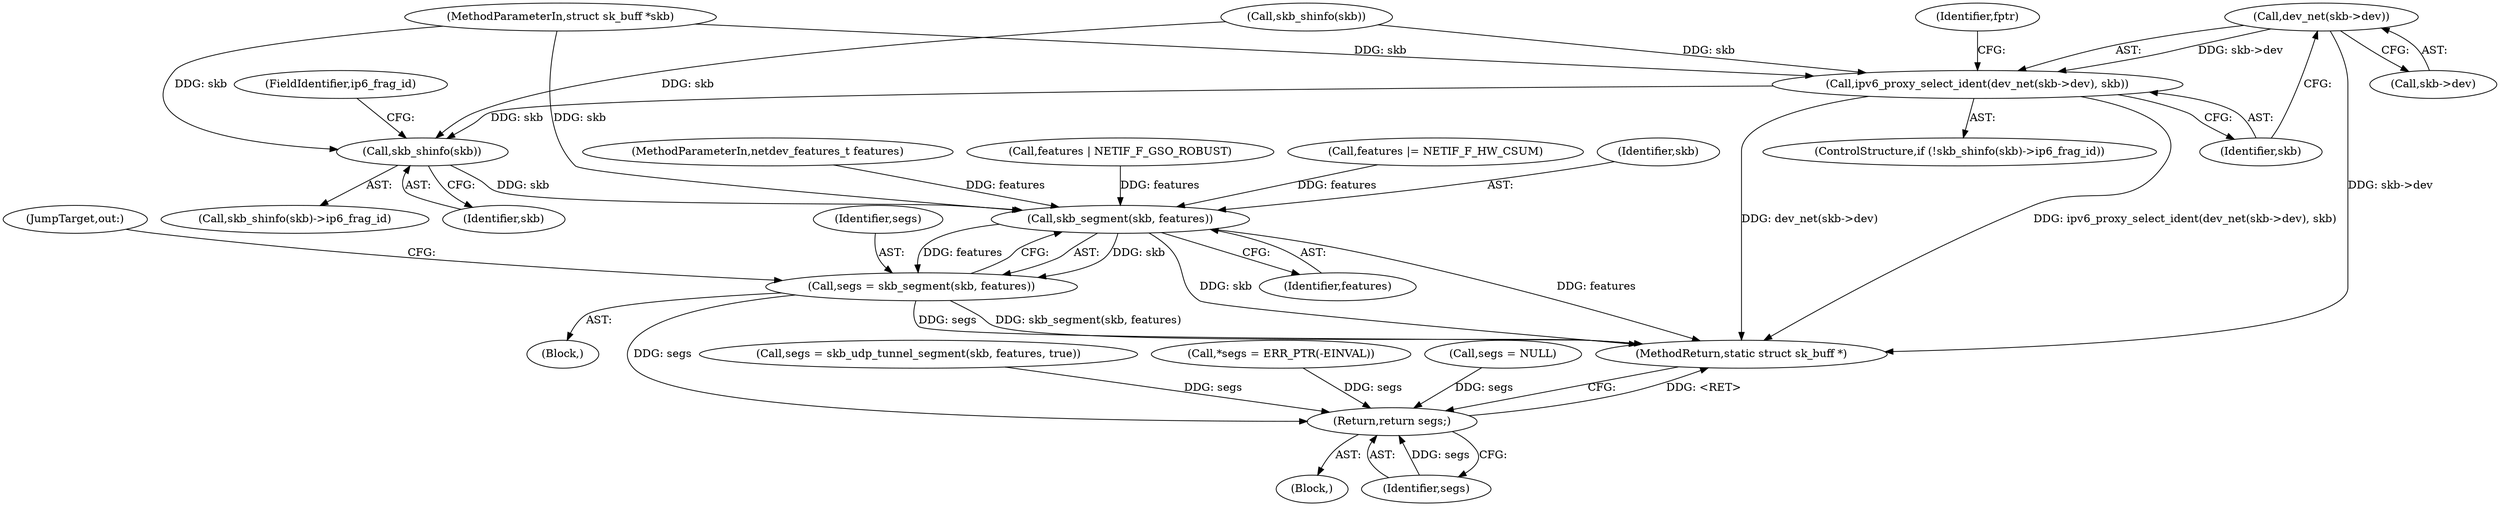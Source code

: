 digraph "0_linux_2423496af35d94a87156b063ea5cedffc10a70a1_2@pointer" {
"1000382" [label="(Call,dev_net(skb->dev))"];
"1000381" [label="(Call,ipv6_proxy_select_ident(dev_net(skb->dev), skb))"];
"1000392" [label="(Call,skb_shinfo(skb))"];
"1000397" [label="(Call,skb_segment(skb, features))"];
"1000395" [label="(Call,segs = skb_segment(skb, features))"];
"1000401" [label="(Return,return segs;)"];
"1000382" [label="(Call,dev_net(skb->dev))"];
"1000198" [label="(Block,)"];
"1000401" [label="(Return,return segs;)"];
"1000191" [label="(Call,segs = skb_udp_tunnel_segment(skb, features, true))"];
"1000398" [label="(Identifier,skb)"];
"1000386" [label="(Identifier,skb)"];
"1000381" [label="(Call,ipv6_proxy_select_ident(dev_net(skb->dev), skb))"];
"1000109" [label="(MethodParameterIn,netdev_features_t features)"];
"1000110" [label="(Block,)"];
"1000148" [label="(Call,features | NETIF_F_GSO_ROBUST)"];
"1000108" [label="(MethodParameterIn,struct sk_buff *skb)"];
"1000391" [label="(Call,skb_shinfo(skb)->ip6_frag_id)"];
"1000393" [label="(Identifier,skb)"];
"1000375" [label="(ControlStructure,if (!skb_shinfo(skb)->ip6_frag_id))"];
"1000396" [label="(Identifier,segs)"];
"1000402" [label="(Identifier,segs)"];
"1000112" [label="(Call,*segs = ERR_PTR(-EINVAL))"];
"1000397" [label="(Call,skb_segment(skb, features))"];
"1000400" [label="(JumpTarget,out:)"];
"1000399" [label="(Identifier,features)"];
"1000383" [label="(Call,skb->dev)"];
"1000268" [label="(Call,features |= NETIF_F_HW_CSUM)"];
"1000174" [label="(Call,segs = NULL)"];
"1000394" [label="(FieldIdentifier,ip6_frag_id)"];
"1000395" [label="(Call,segs = skb_segment(skb, features))"];
"1000403" [label="(MethodReturn,static struct sk_buff *)"];
"1000389" [label="(Identifier,fptr)"];
"1000378" [label="(Call,skb_shinfo(skb))"];
"1000392" [label="(Call,skb_shinfo(skb))"];
"1000382" -> "1000381"  [label="AST: "];
"1000382" -> "1000383"  [label="CFG: "];
"1000383" -> "1000382"  [label="AST: "];
"1000386" -> "1000382"  [label="CFG: "];
"1000382" -> "1000403"  [label="DDG: skb->dev"];
"1000382" -> "1000381"  [label="DDG: skb->dev"];
"1000381" -> "1000375"  [label="AST: "];
"1000381" -> "1000386"  [label="CFG: "];
"1000386" -> "1000381"  [label="AST: "];
"1000389" -> "1000381"  [label="CFG: "];
"1000381" -> "1000403"  [label="DDG: dev_net(skb->dev)"];
"1000381" -> "1000403"  [label="DDG: ipv6_proxy_select_ident(dev_net(skb->dev), skb)"];
"1000378" -> "1000381"  [label="DDG: skb"];
"1000108" -> "1000381"  [label="DDG: skb"];
"1000381" -> "1000392"  [label="DDG: skb"];
"1000392" -> "1000391"  [label="AST: "];
"1000392" -> "1000393"  [label="CFG: "];
"1000393" -> "1000392"  [label="AST: "];
"1000394" -> "1000392"  [label="CFG: "];
"1000378" -> "1000392"  [label="DDG: skb"];
"1000108" -> "1000392"  [label="DDG: skb"];
"1000392" -> "1000397"  [label="DDG: skb"];
"1000397" -> "1000395"  [label="AST: "];
"1000397" -> "1000399"  [label="CFG: "];
"1000398" -> "1000397"  [label="AST: "];
"1000399" -> "1000397"  [label="AST: "];
"1000395" -> "1000397"  [label="CFG: "];
"1000397" -> "1000403"  [label="DDG: skb"];
"1000397" -> "1000403"  [label="DDG: features"];
"1000397" -> "1000395"  [label="DDG: skb"];
"1000397" -> "1000395"  [label="DDG: features"];
"1000108" -> "1000397"  [label="DDG: skb"];
"1000268" -> "1000397"  [label="DDG: features"];
"1000148" -> "1000397"  [label="DDG: features"];
"1000109" -> "1000397"  [label="DDG: features"];
"1000395" -> "1000198"  [label="AST: "];
"1000396" -> "1000395"  [label="AST: "];
"1000400" -> "1000395"  [label="CFG: "];
"1000395" -> "1000403"  [label="DDG: segs"];
"1000395" -> "1000403"  [label="DDG: skb_segment(skb, features)"];
"1000395" -> "1000401"  [label="DDG: segs"];
"1000401" -> "1000110"  [label="AST: "];
"1000401" -> "1000402"  [label="CFG: "];
"1000402" -> "1000401"  [label="AST: "];
"1000403" -> "1000401"  [label="CFG: "];
"1000401" -> "1000403"  [label="DDG: <RET>"];
"1000402" -> "1000401"  [label="DDG: segs"];
"1000112" -> "1000401"  [label="DDG: segs"];
"1000191" -> "1000401"  [label="DDG: segs"];
"1000174" -> "1000401"  [label="DDG: segs"];
}
